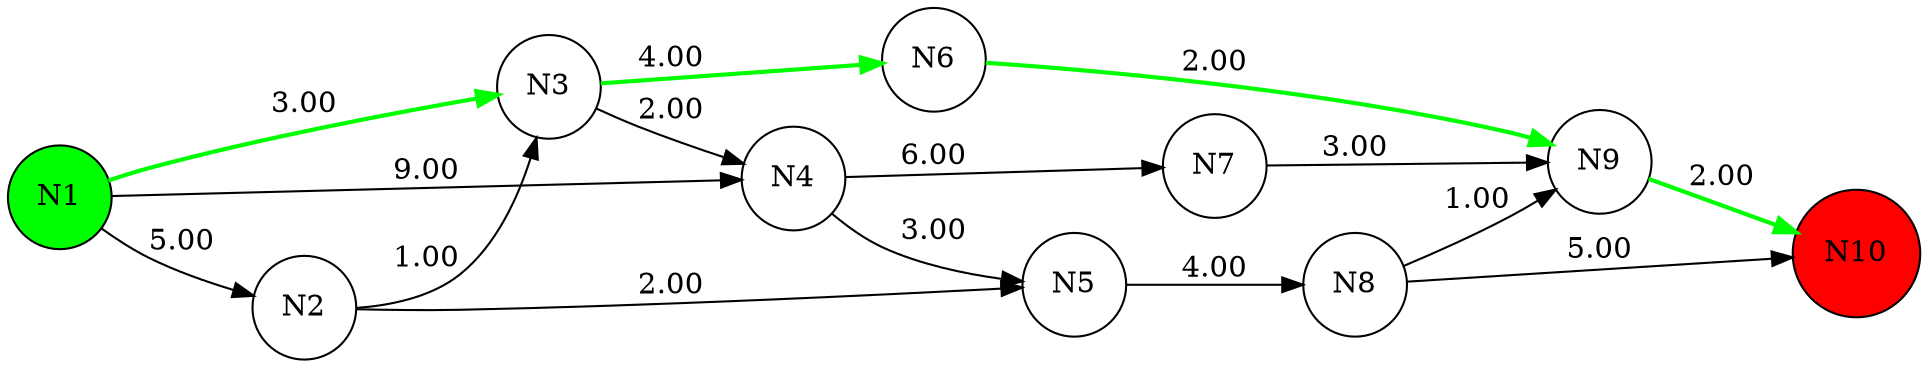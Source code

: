 digraph G {
  rankdir=LR;
  node [shape=circle];
  "N1" [style=filled, fillcolor=green];
  "N10" [style=filled, fillcolor=red];
  "N2" -> "N3" [label="1.00", style=solid, color=black];
  "N2" -> "N5" [label="2.00", style=solid, color=black];
  "N3" -> "N4" [label="2.00", style=solid, color=black];
  "N3" -> "N6" [label="4.00", style=bold, color=green];
  "N5" -> "N8" [label="4.00", style=solid, color=black];
  "N6" -> "N9" [label="2.00", style=bold, color=green];
  "N8" -> "N9" [label="1.00", style=solid, color=black];
  "N8" -> "N10" [label="5.00", style=solid, color=black];
  "N9" -> "N10" [label="2.00", style=bold, color=green];
  "N1" -> "N2" [label="5.00", style=solid, color=black];
  "N1" -> "N3" [label="3.00", style=bold, color=green];
  "N1" -> "N4" [label="9.00", style=solid, color=black];
  "N4" -> "N5" [label="3.00", style=solid, color=black];
  "N4" -> "N7" [label="6.00", style=solid, color=black];
  "N7" -> "N9" [label="3.00", style=solid, color=black];
}
